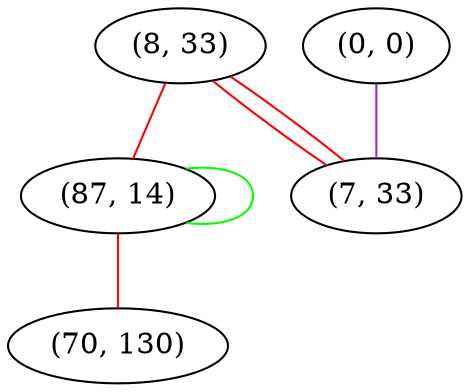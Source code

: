 graph "" {
"(8, 33)";
"(87, 14)";
"(70, 130)";
"(0, 0)";
"(7, 33)";
"(8, 33)" -- "(87, 14)"  [color=red, key=0, weight=1];
"(8, 33)" -- "(7, 33)"  [color=red, key=0, weight=1];
"(8, 33)" -- "(7, 33)"  [color=red, key=1, weight=1];
"(87, 14)" -- "(87, 14)"  [color=green, key=0, weight=2];
"(87, 14)" -- "(70, 130)"  [color=red, key=0, weight=1];
"(0, 0)" -- "(7, 33)"  [color=purple, key=0, weight=4];
}
